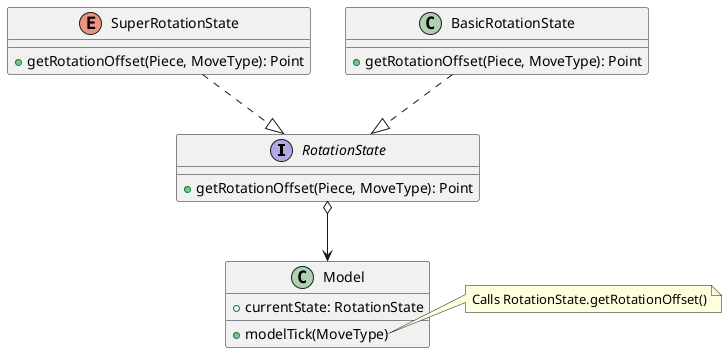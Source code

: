 @startuml

interface RotationState {
+ getRotationOffset(Piece, MoveType): Point
}

enum SuperRotationState {
+ getRotationOffset(Piece, MoveType): Point
}

class BasicRotationState {
+ getRotationOffset(Piece, MoveType): Point
}

class Model {
+ currentState: RotationState
+ modelTick(MoveType)
}

note right of Model::modelTick
Calls RotationState.getRotationOffset()
end note

RotationState o--> Model
SuperRotationState ..|> RotationState
BasicRotationState ..|> RotationState

@enduml